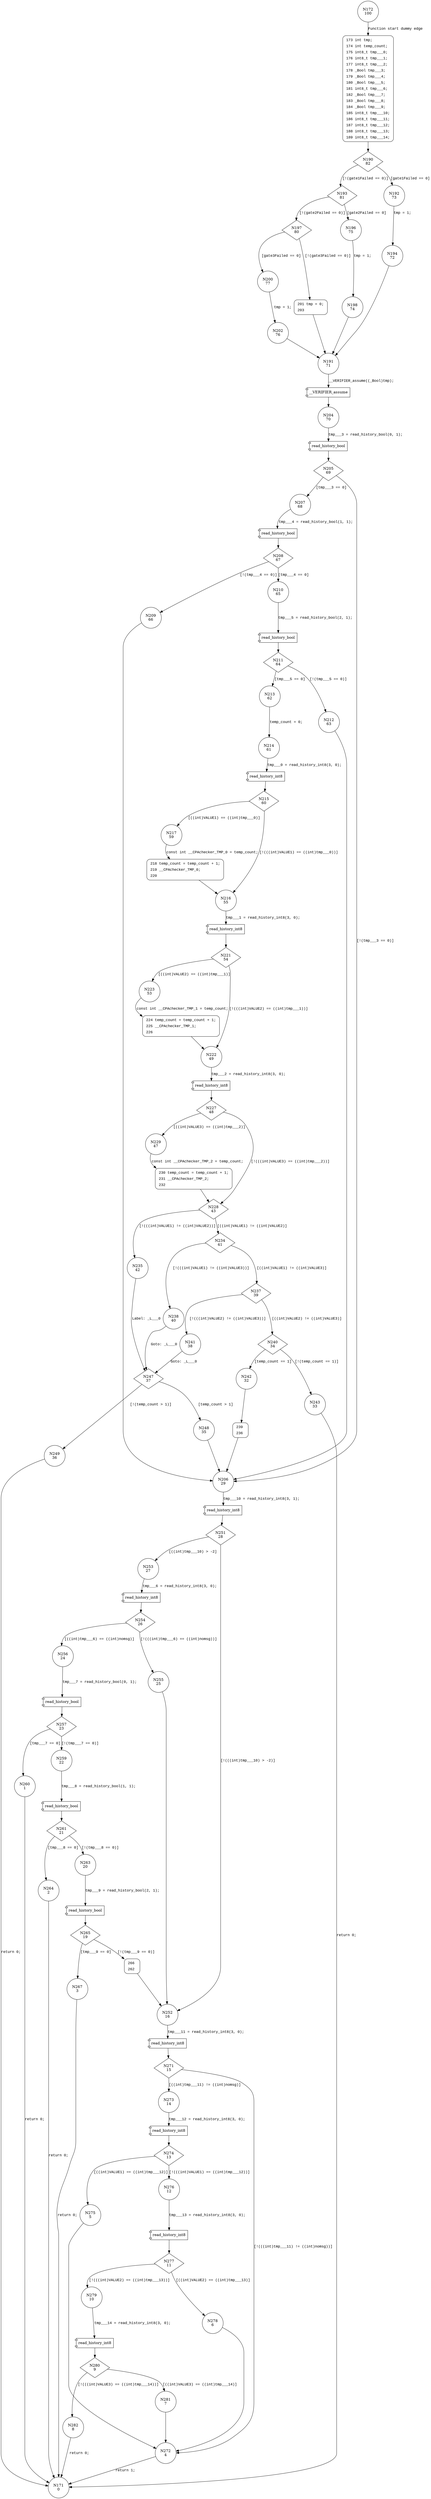 digraph check {
172 [shape="circle" label="N172\n100"]
173 [shape="circle" label="N173\n99"]
190 [shape="diamond" label="N190\n82"]
192 [shape="circle" label="N192\n73"]
193 [shape="diamond" label="N193\n81"]
196 [shape="circle" label="N196\n75"]
197 [shape="diamond" label="N197\n80"]
200 [shape="circle" label="N200\n77"]
201 [shape="circle" label="N201\n79"]
191 [shape="circle" label="N191\n71"]
204 [shape="circle" label="N204\n70"]
205 [shape="diamond" label="N205\n69"]
207 [shape="circle" label="N207\n68"]
206 [shape="circle" label="N206\n29"]
251 [shape="diamond" label="N251\n28"]
253 [shape="circle" label="N253\n27"]
252 [shape="circle" label="N252\n16"]
271 [shape="diamond" label="N271\n15"]
273 [shape="circle" label="N273\n14"]
272 [shape="circle" label="N272\n4"]
171 [shape="circle" label="N171\n0"]
274 [shape="diamond" label="N274\n13"]
275 [shape="circle" label="N275\n5"]
276 [shape="circle" label="N276\n12"]
277 [shape="diamond" label="N277\n11"]
278 [shape="circle" label="N278\n6"]
279 [shape="circle" label="N279\n10"]
280 [shape="diamond" label="N280\n9"]
281 [shape="circle" label="N281\n7"]
282 [shape="circle" label="N282\n8"]
254 [shape="diamond" label="N254\n26"]
256 [shape="circle" label="N256\n24"]
255 [shape="circle" label="N255\n25"]
257 [shape="diamond" label="N257\n23"]
260 [shape="circle" label="N260\n1"]
259 [shape="circle" label="N259\n22"]
261 [shape="diamond" label="N261\n21"]
264 [shape="circle" label="N264\n2"]
263 [shape="circle" label="N263\n20"]
265 [shape="diamond" label="N265\n19"]
267 [shape="circle" label="N267\n3"]
266 [shape="circle" label="N266\n18"]
208 [shape="diamond" label="N208\n67"]
210 [shape="circle" label="N210\n65"]
209 [shape="circle" label="N209\n66"]
211 [shape="diamond" label="N211\n64"]
213 [shape="circle" label="N213\n62"]
212 [shape="circle" label="N212\n63"]
214 [shape="circle" label="N214\n61"]
215 [shape="diamond" label="N215\n60"]
217 [shape="circle" label="N217\n59"]
216 [shape="circle" label="N216\n55"]
221 [shape="diamond" label="N221\n54"]
223 [shape="circle" label="N223\n53"]
222 [shape="circle" label="N222\n49"]
227 [shape="diamond" label="N227\n48"]
229 [shape="circle" label="N229\n47"]
228 [shape="diamond" label="N228\n43"]
234 [shape="diamond" label="N234\n41"]
235 [shape="circle" label="N235\n42"]
247 [shape="diamond" label="N247\n37"]
248 [shape="circle" label="N248\n35"]
249 [shape="circle" label="N249\n36"]
237 [shape="diamond" label="N237\n39"]
238 [shape="circle" label="N238\n40"]
240 [shape="diamond" label="N240\n34"]
241 [shape="circle" label="N241\n38"]
242 [shape="circle" label="N242\n32"]
243 [shape="circle" label="N243\n33"]
239 [shape="circle" label="N239\n31"]
230 [shape="circle" label="N230\n46"]
224 [shape="circle" label="N224\n52"]
218 [shape="circle" label="N218\n58"]
202 [shape="circle" label="N202\n76"]
198 [shape="circle" label="N198\n74"]
194 [shape="circle" label="N194\n72"]
173 [style="filled,bold" penwidth="1" fillcolor="white" fontname="Courier New" shape="Mrecord" label=<<table border="0" cellborder="0" cellpadding="3" bgcolor="white"><tr><td align="right">173</td><td align="left">int tmp;</td></tr><tr><td align="right">174</td><td align="left">int temp_count;</td></tr><tr><td align="right">175</td><td align="left">int8_t tmp___0;</td></tr><tr><td align="right">176</td><td align="left">int8_t tmp___1;</td></tr><tr><td align="right">177</td><td align="left">int8_t tmp___2;</td></tr><tr><td align="right">178</td><td align="left">_Bool tmp___3;</td></tr><tr><td align="right">179</td><td align="left">_Bool tmp___4;</td></tr><tr><td align="right">180</td><td align="left">_Bool tmp___5;</td></tr><tr><td align="right">181</td><td align="left">int8_t tmp___6;</td></tr><tr><td align="right">182</td><td align="left">_Bool tmp___7;</td></tr><tr><td align="right">183</td><td align="left">_Bool tmp___8;</td></tr><tr><td align="right">184</td><td align="left">_Bool tmp___9;</td></tr><tr><td align="right">185</td><td align="left">int8_t tmp___10;</td></tr><tr><td align="right">186</td><td align="left">int8_t tmp___11;</td></tr><tr><td align="right">187</td><td align="left">int8_t tmp___12;</td></tr><tr><td align="right">188</td><td align="left">int8_t tmp___13;</td></tr><tr><td align="right">189</td><td align="left">int8_t tmp___14;</td></tr></table>>]
173 -> 190[label=""]
201 [style="filled,bold" penwidth="1" fillcolor="white" fontname="Courier New" shape="Mrecord" label=<<table border="0" cellborder="0" cellpadding="3" bgcolor="white"><tr><td align="right">201</td><td align="left">tmp = 0;</td></tr><tr><td align="right">203</td><td align="left"></td></tr></table>>]
201 -> 191[label=""]
266 [style="filled,bold" penwidth="1" fillcolor="white" fontname="Courier New" shape="Mrecord" label=<<table border="0" cellborder="0" cellpadding="3" bgcolor="white"><tr><td align="right">266</td><td align="left"></td></tr><tr><td align="right">262</td><td align="left"></td></tr></table>>]
266 -> 252[label=""]
239 [style="filled,bold" penwidth="1" fillcolor="white" fontname="Courier New" shape="Mrecord" label=<<table border="0" cellborder="0" cellpadding="3" bgcolor="white"><tr><td align="right">239</td><td align="left"></td></tr><tr><td align="right">236</td><td align="left"></td></tr></table>>]
239 -> 206[label=""]
230 [style="filled,bold" penwidth="1" fillcolor="white" fontname="Courier New" shape="Mrecord" label=<<table border="0" cellborder="0" cellpadding="3" bgcolor="white"><tr><td align="right">230</td><td align="left">temp_count = temp_count + 1;</td></tr><tr><td align="right">231</td><td align="left">__CPAchecker_TMP_2;</td></tr><tr><td align="right">232</td><td align="left"></td></tr></table>>]
230 -> 228[label=""]
224 [style="filled,bold" penwidth="1" fillcolor="white" fontname="Courier New" shape="Mrecord" label=<<table border="0" cellborder="0" cellpadding="3" bgcolor="white"><tr><td align="right">224</td><td align="left">temp_count = temp_count + 1;</td></tr><tr><td align="right">225</td><td align="left">__CPAchecker_TMP_1;</td></tr><tr><td align="right">226</td><td align="left"></td></tr></table>>]
224 -> 222[label=""]
218 [style="filled,bold" penwidth="1" fillcolor="white" fontname="Courier New" shape="Mrecord" label=<<table border="0" cellborder="0" cellpadding="3" bgcolor="white"><tr><td align="right">218</td><td align="left">temp_count = temp_count + 1;</td></tr><tr><td align="right">219</td><td align="left">__CPAchecker_TMP_0;</td></tr><tr><td align="right">220</td><td align="left"></td></tr></table>>]
218 -> 216[label=""]
172 -> 173 [label="Function start dummy edge" fontname="Courier New"]
190 -> 192 [label="[gate1Failed == 0]" fontname="Courier New"]
190 -> 193 [label="[!(gate1Failed == 0)]" fontname="Courier New"]
193 -> 196 [label="[gate2Failed == 0]" fontname="Courier New"]
193 -> 197 [label="[!(gate2Failed == 0)]" fontname="Courier New"]
197 -> 200 [label="[gate3Failed == 0]" fontname="Courier New"]
197 -> 201 [label="[!(gate3Failed == 0)]" fontname="Courier New"]
100022 [shape="component" label="__VERIFIER_assume"]
191 -> 100022 [label="__VERIFIER_assume((_Bool)tmp);" fontname="Courier New"]
100022 -> 204 [label="" fontname="Courier New"]
100023 [shape="component" label="read_history_bool"]
204 -> 100023 [label="tmp___3 = read_history_bool(0, 1);" fontname="Courier New"]
100023 -> 205 [label="" fontname="Courier New"]
205 -> 207 [label="[tmp___3 == 0]" fontname="Courier New"]
205 -> 206 [label="[!(tmp___3 == 0)]" fontname="Courier New"]
100024 [shape="component" label="read_history_int8"]
206 -> 100024 [label="tmp___10 = read_history_int8(3, 1);" fontname="Courier New"]
100024 -> 251 [label="" fontname="Courier New"]
251 -> 253 [label="[((int)tmp___10) > -2]" fontname="Courier New"]
251 -> 252 [label="[!(((int)tmp___10) > -2)]" fontname="Courier New"]
100025 [shape="component" label="read_history_int8"]
252 -> 100025 [label="tmp___11 = read_history_int8(3, 0);" fontname="Courier New"]
100025 -> 271 [label="" fontname="Courier New"]
271 -> 273 [label="[((int)tmp___11) != ((int)nomsg)]" fontname="Courier New"]
271 -> 272 [label="[!(((int)tmp___11) != ((int)nomsg))]" fontname="Courier New"]
272 -> 171 [label="return 1;" fontname="Courier New"]
100026 [shape="component" label="read_history_int8"]
273 -> 100026 [label="tmp___12 = read_history_int8(3, 0);" fontname="Courier New"]
100026 -> 274 [label="" fontname="Courier New"]
274 -> 275 [label="[((int)VALUE1) == ((int)tmp___12)]" fontname="Courier New"]
274 -> 276 [label="[!(((int)VALUE1) == ((int)tmp___12))]" fontname="Courier New"]
100027 [shape="component" label="read_history_int8"]
276 -> 100027 [label="tmp___13 = read_history_int8(3, 0);" fontname="Courier New"]
100027 -> 277 [label="" fontname="Courier New"]
277 -> 278 [label="[((int)VALUE2) == ((int)tmp___13)]" fontname="Courier New"]
277 -> 279 [label="[!(((int)VALUE2) == ((int)tmp___13))]" fontname="Courier New"]
100028 [shape="component" label="read_history_int8"]
279 -> 100028 [label="tmp___14 = read_history_int8(3, 0);" fontname="Courier New"]
100028 -> 280 [label="" fontname="Courier New"]
280 -> 281 [label="[((int)VALUE3) == ((int)tmp___14)]" fontname="Courier New"]
280 -> 282 [label="[!(((int)VALUE3) == ((int)tmp___14))]" fontname="Courier New"]
281 -> 272 [label="" fontname="Courier New"]
275 -> 272 [label="" fontname="Courier New"]
100029 [shape="component" label="read_history_int8"]
253 -> 100029 [label="tmp___6 = read_history_int8(3, 0);" fontname="Courier New"]
100029 -> 254 [label="" fontname="Courier New"]
254 -> 256 [label="[((int)tmp___6) == ((int)nomsg)]" fontname="Courier New"]
254 -> 255 [label="[!(((int)tmp___6) == ((int)nomsg))]" fontname="Courier New"]
100030 [shape="component" label="read_history_bool"]
256 -> 100030 [label="tmp___7 = read_history_bool(0, 1);" fontname="Courier New"]
100030 -> 257 [label="" fontname="Courier New"]
257 -> 260 [label="[tmp___7 == 0]" fontname="Courier New"]
257 -> 259 [label="[!(tmp___7 == 0)]" fontname="Courier New"]
100031 [shape="component" label="read_history_bool"]
259 -> 100031 [label="tmp___8 = read_history_bool(1, 1);" fontname="Courier New"]
100031 -> 261 [label="" fontname="Courier New"]
261 -> 264 [label="[tmp___8 == 0]" fontname="Courier New"]
261 -> 263 [label="[!(tmp___8 == 0)]" fontname="Courier New"]
100032 [shape="component" label="read_history_bool"]
263 -> 100032 [label="tmp___9 = read_history_bool(2, 1);" fontname="Courier New"]
100032 -> 265 [label="" fontname="Courier New"]
265 -> 267 [label="[tmp___9 == 0]" fontname="Courier New"]
265 -> 266 [label="[!(tmp___9 == 0)]" fontname="Courier New"]
267 -> 171 [label="return 0;" fontname="Courier New"]
260 -> 171 [label="return 0;" fontname="Courier New"]
100033 [shape="component" label="read_history_bool"]
207 -> 100033 [label="tmp___4 = read_history_bool(1, 1);" fontname="Courier New"]
100033 -> 208 [label="" fontname="Courier New"]
208 -> 210 [label="[tmp___4 == 0]" fontname="Courier New"]
208 -> 209 [label="[!(tmp___4 == 0)]" fontname="Courier New"]
100034 [shape="component" label="read_history_bool"]
210 -> 100034 [label="tmp___5 = read_history_bool(2, 1);" fontname="Courier New"]
100034 -> 211 [label="" fontname="Courier New"]
211 -> 213 [label="[tmp___5 == 0]" fontname="Courier New"]
211 -> 212 [label="[!(tmp___5 == 0)]" fontname="Courier New"]
213 -> 214 [label="temp_count = 0;" fontname="Courier New"]
100035 [shape="component" label="read_history_int8"]
214 -> 100035 [label="tmp___0 = read_history_int8(3, 0);" fontname="Courier New"]
100035 -> 215 [label="" fontname="Courier New"]
215 -> 217 [label="[((int)VALUE1) == ((int)tmp___0)]" fontname="Courier New"]
215 -> 216 [label="[!(((int)VALUE1) == ((int)tmp___0))]" fontname="Courier New"]
100036 [shape="component" label="read_history_int8"]
216 -> 100036 [label="tmp___1 = read_history_int8(3, 0);" fontname="Courier New"]
100036 -> 221 [label="" fontname="Courier New"]
221 -> 223 [label="[((int)VALUE2) == ((int)tmp___1)]" fontname="Courier New"]
221 -> 222 [label="[!(((int)VALUE2) == ((int)tmp___1))]" fontname="Courier New"]
100037 [shape="component" label="read_history_int8"]
222 -> 100037 [label="tmp___2 = read_history_int8(3, 0);" fontname="Courier New"]
100037 -> 227 [label="" fontname="Courier New"]
227 -> 229 [label="[((int)VALUE3) == ((int)tmp___2)]" fontname="Courier New"]
227 -> 228 [label="[!(((int)VALUE3) == ((int)tmp___2))]" fontname="Courier New"]
228 -> 234 [label="[((int)VALUE1) != ((int)VALUE2)]" fontname="Courier New"]
228 -> 235 [label="[!(((int)VALUE1) != ((int)VALUE2))]" fontname="Courier New"]
247 -> 248 [label="[temp_count > 1]" fontname="Courier New"]
247 -> 249 [label="[!(temp_count > 1)]" fontname="Courier New"]
248 -> 206 [label="" fontname="Courier New"]
234 -> 237 [label="[((int)VALUE1) != ((int)VALUE3)]" fontname="Courier New"]
234 -> 238 [label="[!(((int)VALUE1) != ((int)VALUE3))]" fontname="Courier New"]
237 -> 240 [label="[((int)VALUE2) != ((int)VALUE3)]" fontname="Courier New"]
237 -> 241 [label="[!(((int)VALUE2) != ((int)VALUE3))]" fontname="Courier New"]
240 -> 242 [label="[temp_count == 1]" fontname="Courier New"]
240 -> 243 [label="[!(temp_count == 1)]" fontname="Courier New"]
242 -> 239 [label="" fontname="Courier New"]
229 -> 230 [label="const int __CPAchecker_TMP_2 = temp_count;" fontname="Courier New"]
223 -> 224 [label="const int __CPAchecker_TMP_1 = temp_count;" fontname="Courier New"]
217 -> 218 [label="const int __CPAchecker_TMP_0 = temp_count;" fontname="Courier New"]
200 -> 202 [label="tmp = 1;" fontname="Courier New"]
196 -> 198 [label="tmp = 1;" fontname="Courier New"]
192 -> 194 [label="tmp = 1;" fontname="Courier New"]
282 -> 171 [label="return 0;" fontname="Courier New"]
278 -> 272 [label="" fontname="Courier New"]
255 -> 252 [label="" fontname="Courier New"]
264 -> 171 [label="return 0;" fontname="Courier New"]
209 -> 206 [label="" fontname="Courier New"]
212 -> 206 [label="" fontname="Courier New"]
235 -> 247 [label="Label: _L___0" fontname="Courier New"]
249 -> 171 [label="return 0;" fontname="Courier New"]
238 -> 247 [label="Goto: _L___0" fontname="Courier New"]
241 -> 247 [label="Goto: _L___0" fontname="Courier New"]
243 -> 171 [label="return 0;" fontname="Courier New"]
202 -> 191 [label="" fontname="Courier New"]
198 -> 191 [label="" fontname="Courier New"]
194 -> 191 [label="" fontname="Courier New"]
}